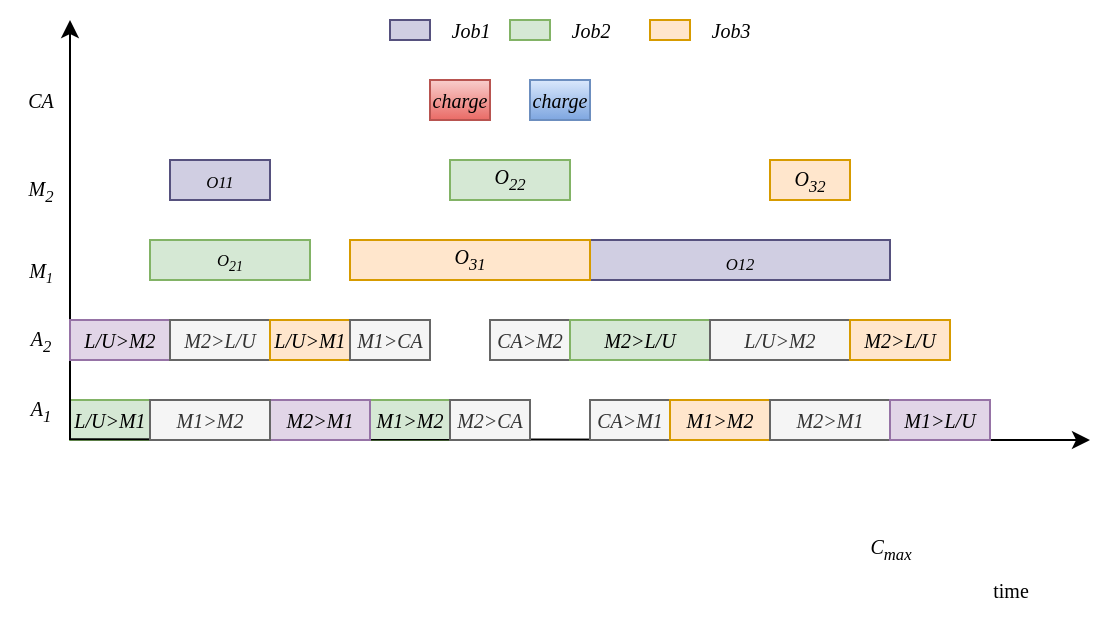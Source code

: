 <mxfile version="26.1.1">
  <diagram name="第 1 页" id="MjtsM4SmXCImTpvD8nv4">
    <mxGraphModel dx="877" dy="468" grid="1" gridSize="10" guides="1" tooltips="1" connect="1" arrows="1" fold="1" page="1" pageScale="1" pageWidth="827" pageHeight="1169" math="0" shadow="0">
      <root>
        <mxCell id="0" />
        <mxCell id="1" parent="0" />
        <mxCell id="a_Zylrl6LcabE5W4-iHh-2" value="M1&amp;gt;M2" style="rounded=0;whiteSpace=wrap;html=1;fontSize=10;fontFamily=Times New Roman;fontStyle=2;fillColor=#d5e8d4;strokeColor=#82b366;fillStyle=solid;" vertex="1" parent="1">
          <mxGeometry x="350" y="580" width="40" height="20" as="geometry" />
        </mxCell>
        <mxCell id="a_Zylrl6LcabE5W4-iHh-3" value="L/U&amp;gt;M1" style="rounded=0;whiteSpace=wrap;html=1;fontFamily=Times New Roman;fontStyle=2;fontSize=10;fillColor=#d5e8d4;strokeColor=#82b366;shadow=0;glass=0;fillStyle=auto;" vertex="1" parent="1">
          <mxGeometry x="200" y="580" width="40" height="20" as="geometry" />
        </mxCell>
        <mxCell id="a_Zylrl6LcabE5W4-iHh-4" value="" style="endArrow=classic;html=1;rounded=0;" edge="1" parent="1">
          <mxGeometry width="50" height="50" relative="1" as="geometry">
            <mxPoint x="200" y="599.67" as="sourcePoint" />
            <mxPoint x="710" y="600" as="targetPoint" />
          </mxGeometry>
        </mxCell>
        <mxCell id="a_Zylrl6LcabE5W4-iHh-5" value="" style="endArrow=classic;html=1;rounded=0;" edge="1" parent="1">
          <mxGeometry width="50" height="50" relative="1" as="geometry">
            <mxPoint x="200" y="600" as="sourcePoint" />
            <mxPoint x="200" y="390" as="targetPoint" />
          </mxGeometry>
        </mxCell>
        <mxCell id="a_Zylrl6LcabE5W4-iHh-6" value="&lt;font style=&quot;font-size: 10px;&quot; face=&quot;Times New Roman&quot;&gt;&lt;i&gt;A&lt;sub&gt;1&lt;/sub&gt;&lt;/i&gt;&lt;/font&gt;" style="text;html=1;align=center;verticalAlign=middle;resizable=0;points=[];autosize=1;strokeColor=none;fillColor=none;" vertex="1" parent="1">
          <mxGeometry x="170" y="570" width="30" height="30" as="geometry" />
        </mxCell>
        <mxCell id="a_Zylrl6LcabE5W4-iHh-7" value="&lt;font face=&quot;Times New Roman&quot;&gt;&lt;span style=&quot;font-size: 10px;&quot;&gt;&lt;i&gt;A&lt;sub&gt;2&lt;/sub&gt;&lt;/i&gt;&lt;/span&gt;&lt;/font&gt;" style="text;html=1;align=center;verticalAlign=middle;resizable=0;points=[];autosize=1;strokeColor=none;fillColor=none;" vertex="1" parent="1">
          <mxGeometry x="170" y="535" width="30" height="30" as="geometry" />
        </mxCell>
        <mxCell id="a_Zylrl6LcabE5W4-iHh-8" value="&lt;i style=&quot;font-family: &amp;quot;Times New Roman&amp;quot;; font-size: 10px;&quot;&gt;M&lt;/i&gt;&lt;i style=&quot;font-family: &amp;quot;Times New Roman&amp;quot;; font-size: 8.333px;&quot;&gt;&lt;sub&gt;1&lt;/sub&gt;&lt;/i&gt;" style="text;html=1;align=center;verticalAlign=middle;resizable=0;points=[];autosize=1;strokeColor=none;fillColor=none;" vertex="1" parent="1">
          <mxGeometry x="165" y="500" width="40" height="30" as="geometry" />
        </mxCell>
        <mxCell id="a_Zylrl6LcabE5W4-iHh-10" value="&lt;span style=&quot;font-size: 8.333px;&quot;&gt;O&lt;sub&gt;21&lt;/sub&gt;&lt;/span&gt;" style="rounded=0;whiteSpace=wrap;html=1;fontSize=10;fontStyle=2;fontFamily=Times New Roman;fillColor=#d5e8d4;strokeColor=#82b366;" vertex="1" parent="1">
          <mxGeometry x="240" y="500" width="80" height="20" as="geometry" />
        </mxCell>
        <mxCell id="a_Zylrl6LcabE5W4-iHh-11" value="&lt;sub&gt;&lt;span&gt;O&lt;/span&gt;12&lt;/sub&gt;" style="rounded=0;whiteSpace=wrap;html=1;fontSize=10;fontFamily=Times New Roman;fontStyle=2;fillColor=#d0cee2;strokeColor=#56517e;" vertex="1" parent="1">
          <mxGeometry x="460" y="500" width="150" height="20" as="geometry" />
        </mxCell>
        <mxCell id="a_Zylrl6LcabE5W4-iHh-12" value="O&lt;sub&gt;22&lt;/sub&gt;" style="rounded=0;whiteSpace=wrap;html=1;fontSize=10;fontStyle=2;fontFamily=Times New Roman;fillColor=#d5e8d4;strokeColor=#82b366;" vertex="1" parent="1">
          <mxGeometry x="390" y="460" width="60" height="20" as="geometry" />
        </mxCell>
        <mxCell id="a_Zylrl6LcabE5W4-iHh-13" value="&lt;font&gt;O&lt;sub&gt;31&lt;/sub&gt;&lt;/font&gt;" style="rounded=0;whiteSpace=wrap;html=1;fontFamily=Times New Roman;fillColor=#ffe6cc;strokeColor=#d79b00;fontStyle=2;fontSize=10;" vertex="1" parent="1">
          <mxGeometry x="340" y="500" width="120" height="20" as="geometry" />
        </mxCell>
        <mxCell id="a_Zylrl6LcabE5W4-iHh-14" value="charge" style="rounded=0;whiteSpace=wrap;html=1;fontFamily=Times New Roman;fontStyle=2;fontSize=10;fillColor=#f8cecc;strokeColor=#b85450;gradientColor=#ea6b66;" vertex="1" parent="1">
          <mxGeometry x="380" y="420" width="30" height="20" as="geometry" />
        </mxCell>
        <mxCell id="a_Zylrl6LcabE5W4-iHh-15" value="charge" style="rounded=0;whiteSpace=wrap;html=1;fontFamily=Times New Roman;fontStyle=2;fontSize=10;fillColor=#dae8fc;gradientColor=#7ea6e0;strokeColor=#6c8ebf;" vertex="1" parent="1">
          <mxGeometry x="430" y="420" width="30" height="20" as="geometry" />
        </mxCell>
        <mxCell id="a_Zylrl6LcabE5W4-iHh-16" value="&lt;font style=&quot;font-size: 10px;&quot;&gt;&lt;i&gt;O&lt;sub style=&quot;&quot;&gt;32&lt;/sub&gt;&lt;/i&gt;&lt;/font&gt;" style="rounded=0;whiteSpace=wrap;html=1;fontFamily=Times New Roman;fillColor=#ffe6cc;strokeColor=#d79b00;" vertex="1" parent="1">
          <mxGeometry x="550" y="460" width="40" height="20" as="geometry" />
        </mxCell>
        <mxCell id="a_Zylrl6LcabE5W4-iHh-18" value="" style="rounded=0;whiteSpace=wrap;html=1;fontSize=10;fontFamily=Times New Roman;fontStyle=2;fillColor=#d0cee2;strokeColor=#56517e;" vertex="1" parent="1">
          <mxGeometry x="360" y="390" width="20" height="10" as="geometry" />
        </mxCell>
        <mxCell id="a_Zylrl6LcabE5W4-iHh-19" value="&lt;span style=&quot;font-size: 8.333px;&quot;&gt;O&lt;/span&gt;&lt;span style=&quot;font-size: 8.333px;&quot;&gt;11&lt;/span&gt;" style="rounded=0;whiteSpace=wrap;html=1;fontSize=10;fontFamily=Times New Roman;fontStyle=2;fillColor=#d0cee2;strokeColor=#56517e;" vertex="1" parent="1">
          <mxGeometry x="250" y="460" width="50" height="20" as="geometry" />
        </mxCell>
        <mxCell id="a_Zylrl6LcabE5W4-iHh-20" value="" style="rounded=0;whiteSpace=wrap;html=1;fontSize=10;fontStyle=2;fontFamily=Times New Roman;fillColor=#d5e8d4;strokeColor=#82b366;" vertex="1" parent="1">
          <mxGeometry x="420" y="390" width="20" height="10" as="geometry" />
        </mxCell>
        <mxCell id="a_Zylrl6LcabE5W4-iHh-21" value="" style="rounded=0;whiteSpace=wrap;html=1;fontFamily=Times New Roman;fillColor=#ffe6cc;strokeColor=#d79b00;" vertex="1" parent="1">
          <mxGeometry x="490" y="390" width="20" height="10" as="geometry" />
        </mxCell>
        <mxCell id="a_Zylrl6LcabE5W4-iHh-26" value="Job1" style="text;html=1;align=center;verticalAlign=middle;resizable=0;points=[];autosize=1;strokeColor=none;fillColor=none;fontSize=10;fontFamily=Times New Roman;fontStyle=2" vertex="1" parent="1">
          <mxGeometry x="380" y="380" width="40" height="30" as="geometry" />
        </mxCell>
        <mxCell id="a_Zylrl6LcabE5W4-iHh-27" value="Job2" style="text;html=1;align=center;verticalAlign=middle;resizable=0;points=[];autosize=1;strokeColor=none;fillColor=none;fontSize=10;fontFamily=Times New Roman;fontStyle=2" vertex="1" parent="1">
          <mxGeometry x="440" y="380" width="40" height="30" as="geometry" />
        </mxCell>
        <mxCell id="a_Zylrl6LcabE5W4-iHh-28" value="Job3" style="text;html=1;align=center;verticalAlign=middle;resizable=0;points=[];autosize=1;strokeColor=none;fillColor=none;fontSize=10;fontFamily=Times New Roman;fontStyle=2" vertex="1" parent="1">
          <mxGeometry x="510" y="380" width="40" height="30" as="geometry" />
        </mxCell>
        <mxCell id="a_Zylrl6LcabE5W4-iHh-30" value="time" style="text;html=1;align=center;verticalAlign=middle;resizable=0;points=[];autosize=1;strokeColor=none;fillColor=none;fontSize=10;fontFamily=Times New Roman;fontStyle=0" vertex="1" parent="1">
          <mxGeometry x="650" y="660" width="40" height="30" as="geometry" />
        </mxCell>
        <mxCell id="a_Zylrl6LcabE5W4-iHh-31" value="C&lt;sub&gt;max&lt;/sub&gt;" style="text;html=1;align=center;verticalAlign=middle;resizable=0;points=[];autosize=1;strokeColor=none;fillColor=none;fontSize=10;fontFamily=Times New Roman;fontStyle=2" vertex="1" parent="1">
          <mxGeometry x="590" y="640" width="40" height="30" as="geometry" />
        </mxCell>
        <mxCell id="a_Zylrl6LcabE5W4-iHh-35" value="&lt;i style=&quot;font-family: &amp;quot;Times New Roman&amp;quot;; font-size: 10px;&quot;&gt;M&lt;sub&gt;2&lt;/sub&gt;&lt;/i&gt;" style="text;html=1;align=center;verticalAlign=middle;resizable=0;points=[];autosize=1;strokeColor=none;fillColor=none;" vertex="1" parent="1">
          <mxGeometry x="165" y="460" width="40" height="30" as="geometry" />
        </mxCell>
        <mxCell id="a_Zylrl6LcabE5W4-iHh-163" value="M2&amp;gt;CA" style="rounded=0;whiteSpace=wrap;html=1;fontSize=10;fontFamily=Times New Roman;fontStyle=2;fillColor=#f5f5f5;strokeColor=#666666;fillStyle=solid;fontColor=#333333;" vertex="1" parent="1">
          <mxGeometry x="390" y="580" width="40" height="20" as="geometry" />
        </mxCell>
        <mxCell id="a_Zylrl6LcabE5W4-iHh-164" value="CA&amp;gt;M1" style="rounded=0;whiteSpace=wrap;html=1;fontSize=10;fontFamily=Times New Roman;fontStyle=2;fillColor=#f5f5f5;strokeColor=#666666;fillStyle=solid;fontColor=#333333;" vertex="1" parent="1">
          <mxGeometry x="460" y="580" width="40" height="20" as="geometry" />
        </mxCell>
        <mxCell id="a_Zylrl6LcabE5W4-iHh-165" value="M2&amp;gt;M1" style="rounded=0;whiteSpace=wrap;html=1;fontSize=10;fontFamily=Times New Roman;fontStyle=2;fillColor=#e1d5e7;strokeColor=#9673a6;fillStyle=solid;" vertex="1" parent="1">
          <mxGeometry x="300" y="580" width="50" height="20" as="geometry" />
        </mxCell>
        <mxCell id="a_Zylrl6LcabE5W4-iHh-166" value="M1&amp;gt;M2" style="rounded=0;whiteSpace=wrap;html=1;fontSize=10;fontFamily=Times New Roman;fontStyle=2;fillColor=#ffe6cc;strokeColor=#d79b00;fillStyle=solid;" vertex="1" parent="1">
          <mxGeometry x="500" y="580" width="50" height="20" as="geometry" />
        </mxCell>
        <mxCell id="a_Zylrl6LcabE5W4-iHh-167" value="M2&amp;gt;M1" style="rounded=0;whiteSpace=wrap;html=1;fontSize=10;fontFamily=Times New Roman;fontStyle=2;fillColor=#f5f5f5;strokeColor=#666666;fillStyle=solid;fontColor=#333333;" vertex="1" parent="1">
          <mxGeometry x="550" y="580" width="60" height="20" as="geometry" />
        </mxCell>
        <mxCell id="a_Zylrl6LcabE5W4-iHh-168" value="M1&amp;gt;L/U" style="rounded=0;whiteSpace=wrap;html=1;fontSize=10;fontFamily=Times New Roman;fontStyle=2;fillColor=#e1d5e7;strokeColor=#9673a6;fillStyle=solid;" vertex="1" parent="1">
          <mxGeometry x="610" y="580" width="50" height="20" as="geometry" />
        </mxCell>
        <mxCell id="a_Zylrl6LcabE5W4-iHh-169" value="L/U&amp;gt;M2" style="rounded=0;whiteSpace=wrap;html=1;fontSize=10;fontFamily=Times New Roman;fontStyle=2;fillColor=#e1d5e7;strokeColor=#9673a6;fillStyle=solid;" vertex="1" parent="1">
          <mxGeometry x="200" y="540" width="50" height="20" as="geometry" />
        </mxCell>
        <mxCell id="a_Zylrl6LcabE5W4-iHh-170" value="M1&amp;gt;M2" style="rounded=0;whiteSpace=wrap;html=1;fontSize=10;fontFamily=Times New Roman;fontStyle=2;fillColor=#f5f5f5;strokeColor=#666666;fillStyle=solid;fontColor=#333333;" vertex="1" parent="1">
          <mxGeometry x="240" y="580" width="60" height="20" as="geometry" />
        </mxCell>
        <mxCell id="a_Zylrl6LcabE5W4-iHh-171" value="M2&amp;gt;L/U" style="rounded=0;whiteSpace=wrap;html=1;fontSize=10;fontFamily=Times New Roman;fontStyle=2;fillColor=#f5f5f5;strokeColor=#666666;fillStyle=solid;fontColor=#333333;" vertex="1" parent="1">
          <mxGeometry x="250" y="540" width="50" height="20" as="geometry" />
        </mxCell>
        <mxCell id="a_Zylrl6LcabE5W4-iHh-172" value="L/U&amp;gt;M1" style="rounded=0;whiteSpace=wrap;html=1;fontSize=10;fontFamily=Times New Roman;fontStyle=2;fillColor=#ffe6cc;strokeColor=#d79b00;fillStyle=solid;" vertex="1" parent="1">
          <mxGeometry x="300" y="540" width="40" height="20" as="geometry" />
        </mxCell>
        <mxCell id="a_Zylrl6LcabE5W4-iHh-173" value="M1&amp;gt;CA" style="rounded=0;whiteSpace=wrap;html=1;fontSize=10;fontFamily=Times New Roman;fontStyle=2;fillColor=#f5f5f5;strokeColor=#666666;fillStyle=solid;fontColor=#333333;" vertex="1" parent="1">
          <mxGeometry x="340" y="540" width="40" height="20" as="geometry" />
        </mxCell>
        <mxCell id="a_Zylrl6LcabE5W4-iHh-174" value="CA&amp;gt;M2" style="rounded=0;whiteSpace=wrap;html=1;fontSize=10;fontFamily=Times New Roman;fontStyle=2;fillColor=#f5f5f5;strokeColor=#666666;fillStyle=solid;fontColor=#333333;" vertex="1" parent="1">
          <mxGeometry x="410" y="540" width="40" height="20" as="geometry" />
        </mxCell>
        <mxCell id="a_Zylrl6LcabE5W4-iHh-175" value="M2&amp;gt;L/U" style="rounded=0;whiteSpace=wrap;html=1;fontSize=10;fontFamily=Times New Roman;fontStyle=2;fillColor=#d5e8d4;strokeColor=#82b366;fillStyle=solid;" vertex="1" parent="1">
          <mxGeometry x="450" y="540" width="70" height="20" as="geometry" />
        </mxCell>
        <mxCell id="a_Zylrl6LcabE5W4-iHh-178" value="L/U&amp;gt;M2" style="rounded=0;whiteSpace=wrap;html=1;fontSize=10;fontFamily=Times New Roman;fontStyle=2;fillColor=#f5f5f5;strokeColor=#666666;fillStyle=solid;fontColor=#333333;" vertex="1" parent="1">
          <mxGeometry x="520" y="540" width="70" height="20" as="geometry" />
        </mxCell>
        <mxCell id="a_Zylrl6LcabE5W4-iHh-179" value="M2&amp;gt;L/U" style="rounded=0;whiteSpace=wrap;html=1;fontSize=10;fontFamily=Times New Roman;fontStyle=2;fillColor=#ffe6cc;strokeColor=#d79b00;fillStyle=solid;" vertex="1" parent="1">
          <mxGeometry x="590" y="540" width="50" height="20" as="geometry" />
        </mxCell>
        <mxCell id="a_Zylrl6LcabE5W4-iHh-181" value="&lt;font face=&quot;Times New Roman&quot;&gt;&lt;span style=&quot;font-size: 10px;&quot;&gt;&lt;i&gt;CA&lt;/i&gt;&lt;/span&gt;&lt;/font&gt;" style="text;html=1;align=center;verticalAlign=middle;resizable=0;points=[];autosize=1;strokeColor=none;fillColor=none;" vertex="1" parent="1">
          <mxGeometry x="165" y="415" width="40" height="30" as="geometry" />
        </mxCell>
      </root>
    </mxGraphModel>
  </diagram>
</mxfile>

